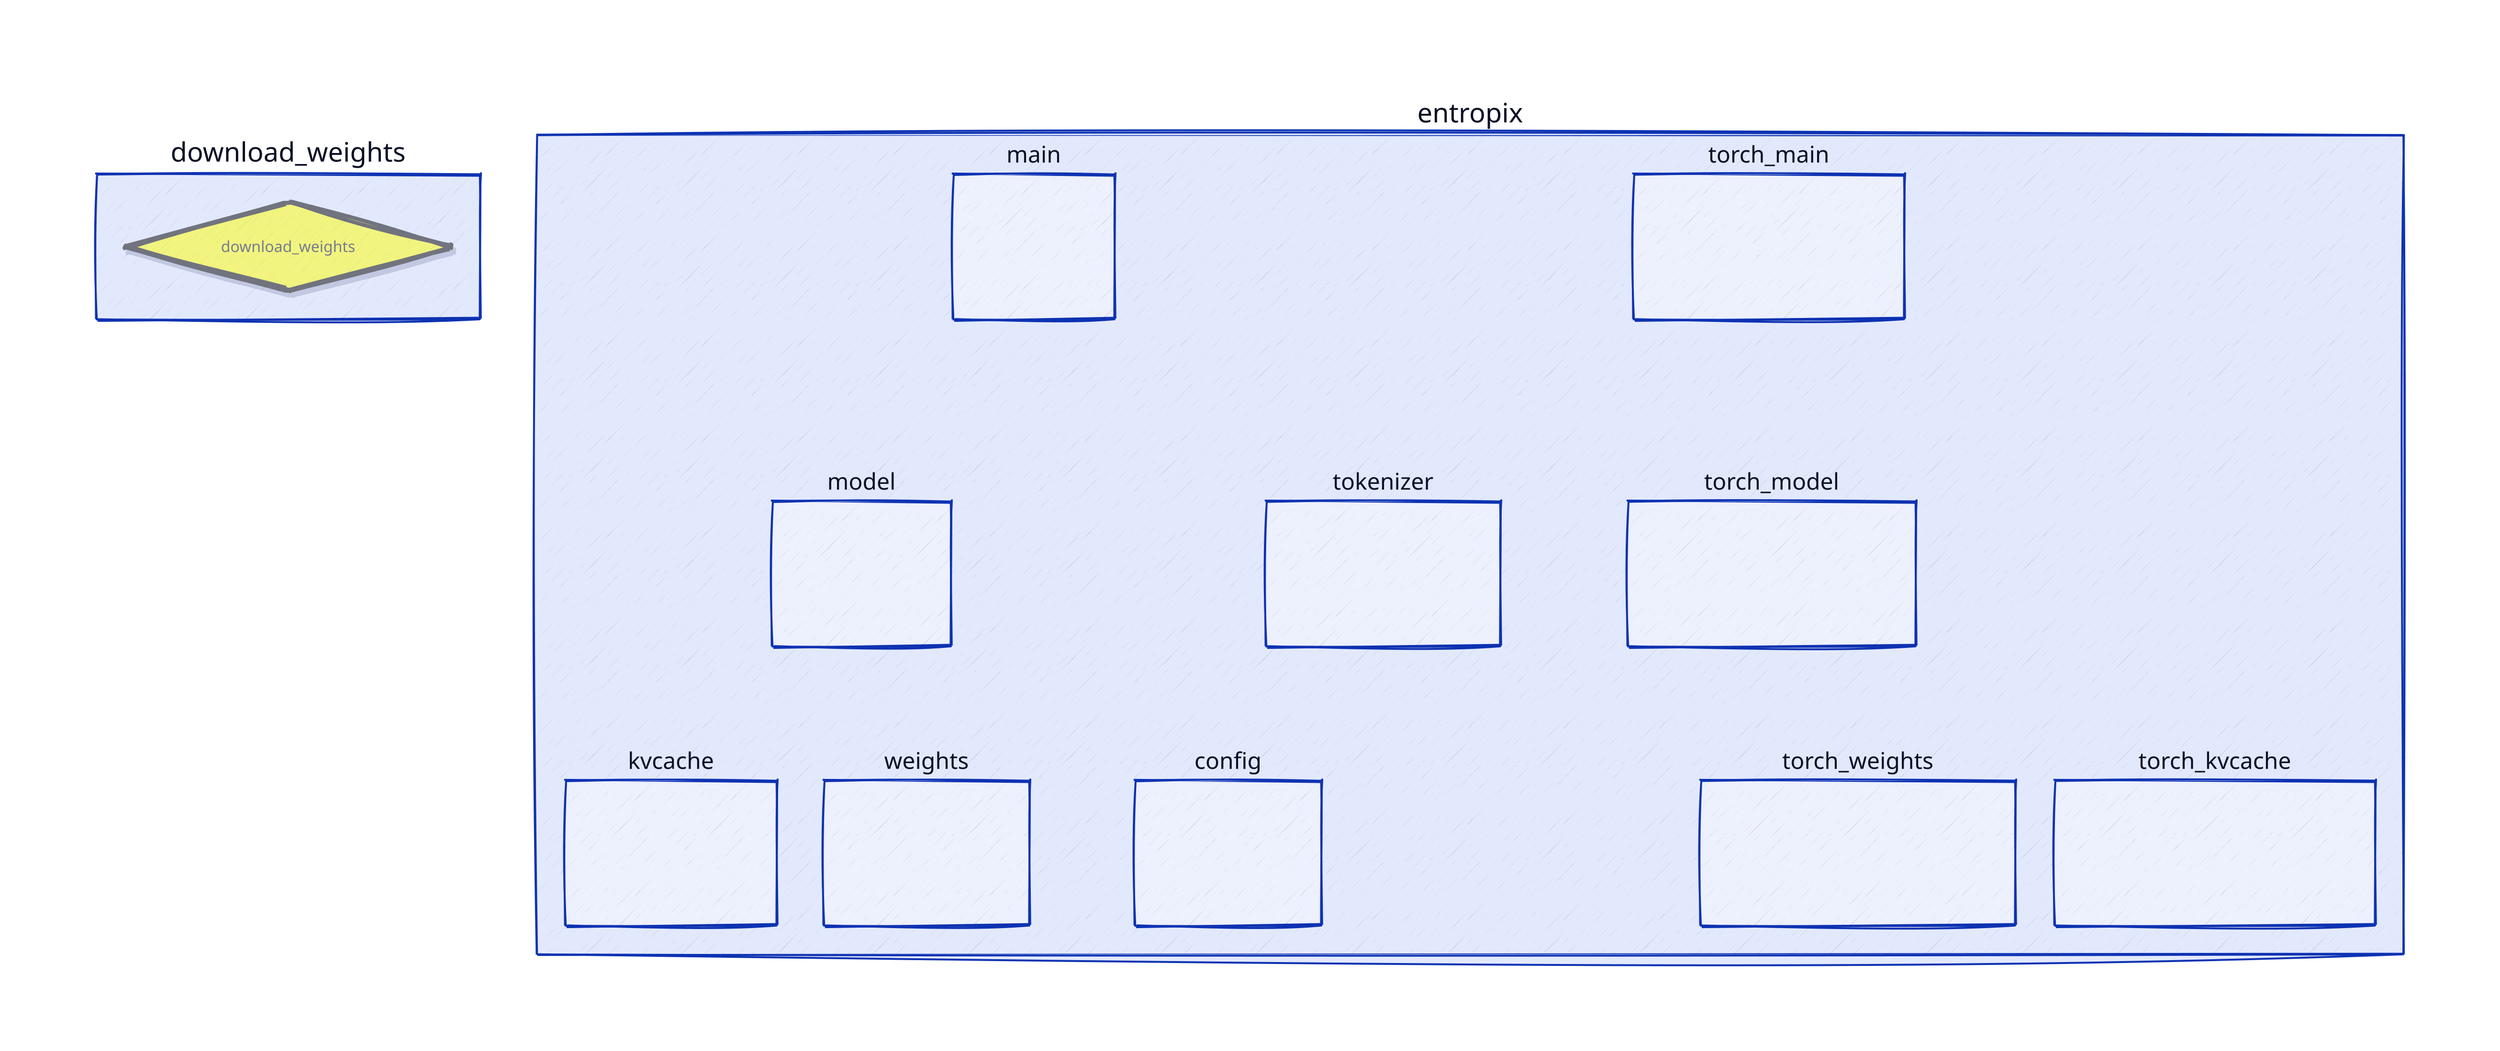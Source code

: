 vars: {
  d2-config: {
    sketch: true
  }
}
classes: {
  file: {
    label: ""
    shape: diamond
    style: {
      fill: yellow
      shadow: true
    }
  }
}

classes: {
  class: {
    label: ""
    shape: hexagon
    style: {
      fill: lightblue
      shadow: true
    }
  }
}

classes: {
  function: {
    label: ""
    shape: rectangle
    style: {
      fill: white
      shadow: false
    }
  }
}
download_weights.download_weights.class: file
download_weights.download_weights.label: "download_weights"
download_weights.download_weights: {
  style: {
    opacity: 0.50
    stroke: "black"
    stroke-width: 4
    shadow: true
  }
}
entropix.config.config.class: file
entropix.config.config.label: "config"
entropix.config.config: {
  style: {
    opacity: 0.00
    stroke: "black"
    stroke-width: 4
    shadow: true
  }
}
entropix.kvcache.kvcache.class: file
entropix.kvcache.kvcache.label: "kvcache"
entropix.kvcache.kvcache: {
  style: {
    opacity: 0.00
    stroke: "black"
    stroke-width: 4
    shadow: true
  }
}
entropix.main.main.class: file
entropix.main.main.label: "main"
entropix.main.main: {
  style: {
    opacity: 0.00
    stroke: "black"
    stroke-width: 4
    shadow: true
  }
}
entropix.model.model.class: file
entropix.model.model.label: "model"
entropix.model.model: {
  style: {
    opacity: 0.00
    stroke: "black"
    stroke-width: 4
    shadow: true
  }
}
entropix.tokenizer.tokenizer.class: file
entropix.tokenizer.tokenizer.label: "tokenizer"
entropix.tokenizer.tokenizer: {
  style: {
    opacity: 0.00
    stroke: "black"
    stroke-width: 4
    shadow: true
  }
}
entropix.torch_kvcache.torch_kvcache.class: file
entropix.torch_kvcache.torch_kvcache.label: "torch_kvcache"
entropix.torch_kvcache.torch_kvcache: {
  style: {
    opacity: 0.00
    stroke: "black"
    stroke-width: 4
    shadow: true
  }
}
entropix.torch_main.torch_main.class: file
entropix.torch_main.torch_main.label: "torch_main"
entropix.torch_main.torch_main: {
  style: {
    opacity: 0.00
    stroke: "black"
    stroke-width: 4
    shadow: true
  }
}
entropix.torch_model.torch_model.class: file
entropix.torch_model.torch_model.label: "torch_model"
entropix.torch_model.torch_model: {
  style: {
    opacity: 0.00
    stroke: "black"
    stroke-width: 4
    shadow: true
  }
}
entropix.torch_weights.torch_weights.class: file
entropix.torch_weights.torch_weights.label: "torch_weights"
entropix.torch_weights.torch_weights: {
  style: {
    opacity: 0.00
    stroke: "black"
    stroke-width: 4
    shadow: true
  }
}
entropix.weights.weights.class: file
entropix.weights.weights.label: "weights"
entropix.weights.weights: {
  style: {
    opacity: 0.00
    stroke: "black"
    stroke-width: 4
    shadow: true
  }
}
entropix.main.main -> entropix.model.model: {
  style.stroke: red
  style.opacity: 0.00
  style.stroke-width: 2
  style.stroke-dash: 5
  style.animated: true
}
entropix.main.main -> entropix.config.config: {
  style.stroke: red
  style.opacity: 0.00
  style.stroke-width: 2
  style.stroke-dash: 5
  style.animated: true
}
entropix.main.main -> entropix.tokenizer.tokenizer: {
  style.stroke: red
  style.opacity: 0.00
  style.stroke-width: 2
  style.stroke-dash: 5
  style.animated: true
}
entropix.main.main -> entropix.weights.weights: {
  style.stroke: red
  style.opacity: 0.00
  style.stroke-width: 2
  style.stroke-dash: 5
  style.animated: true
}
entropix.main.main -> entropix.kvcache.kvcache: {
  style.stroke: red
  style.opacity: 0.00
  style.stroke-width: 2
  style.stroke-dash: 5
  style.animated: true
}
entropix.model.model -> entropix.config.config: {
  style.stroke: red
  style.opacity: 0.00
  style.stroke-width: 2
  style.stroke-dash: 5
  style.animated: true
}
entropix.model.model -> entropix.kvcache.kvcache: {
  style.stroke: red
  style.opacity: 0.00
  style.stroke-width: 2
  style.stroke-dash: 5
  style.animated: true
}
entropix.model.model -> entropix.weights.weights: {
  style.stroke: red
  style.opacity: 0.00
  style.stroke-width: 2
  style.stroke-dash: 5
  style.animated: true
}
entropix.torch_main.torch_main -> entropix.config.config: {
  style.stroke: red
  style.opacity: 0.00
  style.stroke-width: 2
  style.stroke-dash: 5
  style.animated: true
}
entropix.torch_main.torch_main -> entropix.torch_model.torch_model: {
  style.stroke: red
  style.opacity: 0.00
  style.stroke-width: 2
  style.stroke-dash: 5
  style.animated: true
}
entropix.torch_main.torch_main -> entropix.torch_weights.torch_weights: {
  style.stroke: red
  style.opacity: 0.00
  style.stroke-width: 2
  style.stroke-dash: 5
  style.animated: true
}
entropix.torch_main.torch_main -> entropix.torch_kvcache.torch_kvcache: {
  style.stroke: red
  style.opacity: 0.00
  style.stroke-width: 2
  style.stroke-dash: 5
  style.animated: true
}
entropix.torch_main.torch_main -> entropix.tokenizer.tokenizer: {
  style.stroke: red
  style.opacity: 0.00
  style.stroke-width: 2
  style.stroke-dash: 5
  style.animated: true
}
entropix.torch_model.torch_model -> entropix.config.config: {
  style.stroke: red
  style.opacity: 0.00
  style.stroke-width: 2
  style.stroke-dash: 5
  style.animated: true
}
entropix.torch_model.torch_model -> entropix.torch_weights.torch_weights: {
  style.stroke: red
  style.opacity: 0.00
  style.stroke-width: 2
  style.stroke-dash: 5
  style.animated: true
}
entropix.torch_model.torch_model -> entropix.torch_kvcache.torch_kvcache: {
  style.stroke: red
  style.opacity: 0.00
  style.stroke-width: 2
  style.stroke-dash: 5
  style.animated: true
}